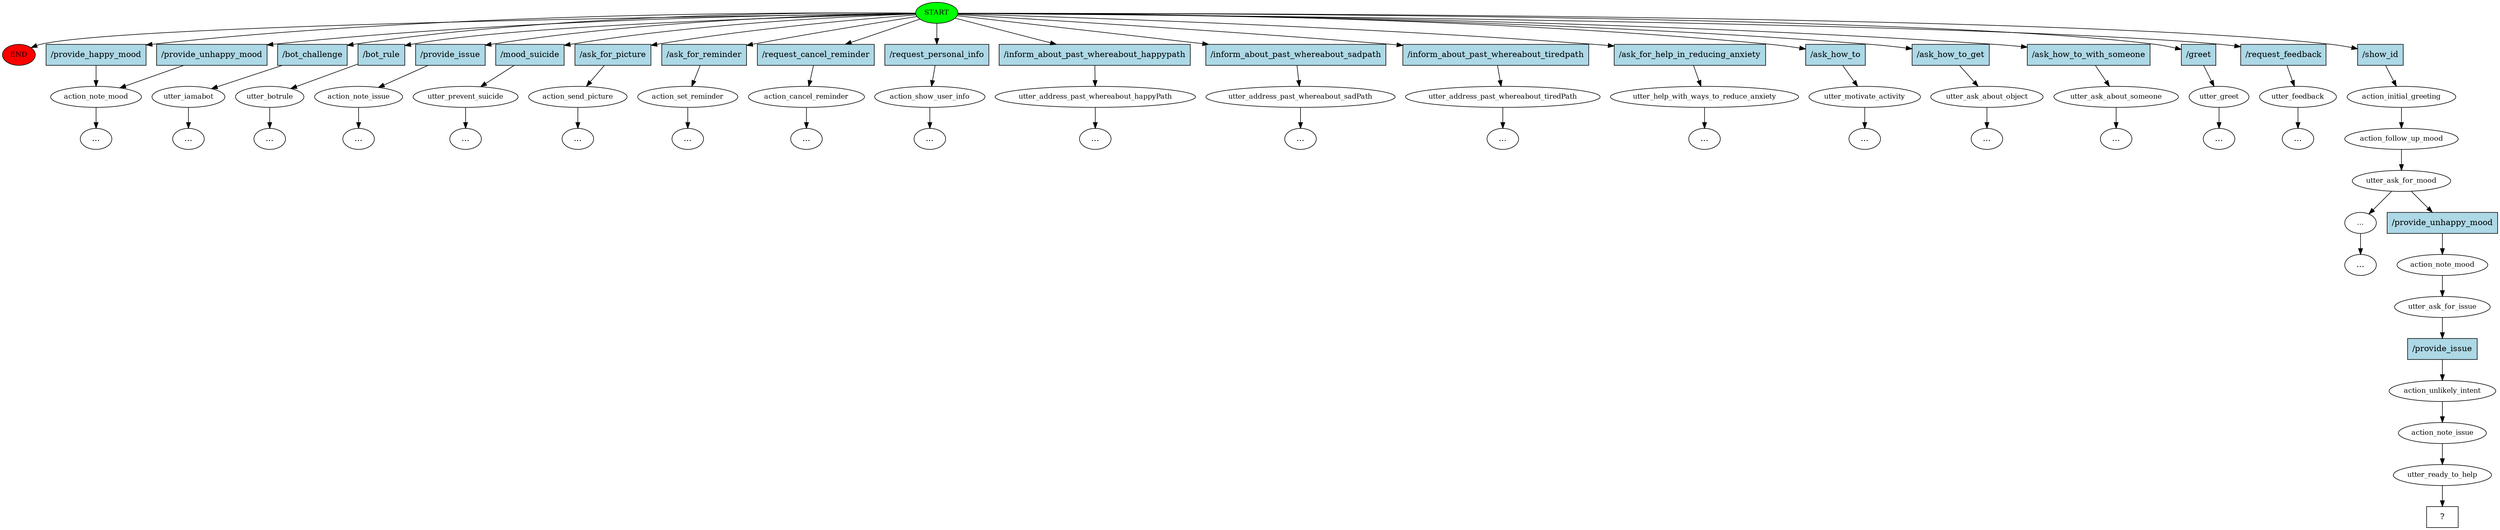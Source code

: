 digraph  {
0 [class="start active", fillcolor=green, fontsize=12, label=START, style=filled];
"-1" [class=end, fillcolor=red, fontsize=12, label=END, style=filled];
1 [class="", fontsize=12, label=action_note_mood];
2 [class="", fontsize=12, label=utter_iamabot];
"-4" [class=ellipsis, label="..."];
3 [class="", fontsize=12, label=utter_botrule];
"-6" [class=ellipsis, label="..."];
5 [class="", fontsize=12, label=action_note_issue];
"-7" [class=ellipsis, label="..."];
"-9" [class=ellipsis, label="..."];
8 [class="", fontsize=12, label=utter_prevent_suicide];
"-11" [class=ellipsis, label="..."];
10 [class="", fontsize=12, label=action_send_picture];
"-14" [class=ellipsis, label="..."];
13 [class="", fontsize=12, label=action_set_reminder];
"-15" [class=ellipsis, label="..."];
14 [class="", fontsize=12, label=action_cancel_reminder];
"-16" [class=ellipsis, label="..."];
15 [class="", fontsize=12, label=action_show_user_info];
"-17" [class=ellipsis, label="..."];
16 [class="", fontsize=12, label=utter_address_past_whereabout_happyPath];
"-18" [class=ellipsis, label="..."];
17 [class="", fontsize=12, label=utter_address_past_whereabout_sadPath];
"-19" [class=ellipsis, label="..."];
18 [class="", fontsize=12, label=utter_address_past_whereabout_tiredPath];
"-20" [class=ellipsis, label="..."];
19 [class="", fontsize=12, label=utter_help_with_ways_to_reduce_anxiety];
20 [class="", fontsize=12, label=utter_motivate_activity];
21 [class="", fontsize=12, label=utter_ask_about_object];
"-23" [class=ellipsis, label="..."];
22 [class="", fontsize=12, label=utter_ask_about_someone];
"-24" [class=ellipsis, label="..."];
"-25" [class=ellipsis, label="..."];
"-26" [class=ellipsis, label="..."];
25 [class="", fontsize=12, label=utter_greet];
"-27" [class=ellipsis, label="..."];
26 [class="", fontsize=12, label=utter_feedback];
"-28" [class=ellipsis, label="..."];
27 [class=active, fontsize=12, label=action_initial_greeting];
28 [class=active, fontsize=12, label=action_follow_up_mood];
29 [class=active, fontsize=12, label=utter_ask_for_mood];
30 [class="", fontsize=12, label="..."];
"-29" [class=ellipsis, label="..."];
34 [class=active, fontsize=12, label=action_note_mood];
35 [class=active, fontsize=12, label=utter_ask_for_issue];
36 [class=active, fontsize=12, label=action_unlikely_intent];
37 [class=active, fontsize=12, label=action_note_issue];
38 [class=active, fontsize=12, label=utter_ready_to_help];
39 [class="intent dashed active", label="  ?  ", shape=rect];
40 [class=intent, fillcolor=lightblue, label="/provide_happy_mood", shape=rect, style=filled];
41 [class=intent, fillcolor=lightblue, label="/provide_unhappy_mood", shape=rect, style=filled];
42 [class=intent, fillcolor=lightblue, label="/bot_challenge", shape=rect, style=filled];
43 [class=intent, fillcolor=lightblue, label="/bot_rule", shape=rect, style=filled];
44 [class=intent, fillcolor=lightblue, label="/provide_issue", shape=rect, style=filled];
45 [class=intent, fillcolor=lightblue, label="/mood_suicide", shape=rect, style=filled];
46 [class=intent, fillcolor=lightblue, label="/ask_for_picture", shape=rect, style=filled];
47 [class=intent, fillcolor=lightblue, label="/ask_for_reminder", shape=rect, style=filled];
48 [class=intent, fillcolor=lightblue, label="/request_cancel_reminder", shape=rect, style=filled];
49 [class=intent, fillcolor=lightblue, label="/request_personal_info", shape=rect, style=filled];
50 [class=intent, fillcolor=lightblue, label="/inform_about_past_whereabout_happypath", shape=rect, style=filled];
51 [class=intent, fillcolor=lightblue, label="/inform_about_past_whereabout_sadpath", shape=rect, style=filled];
52 [class=intent, fillcolor=lightblue, label="/inform_about_past_whereabout_tiredpath", shape=rect, style=filled];
53 [class=intent, fillcolor=lightblue, label="/ask_for_help_in_reducing_anxiety", shape=rect, style=filled];
54 [class=intent, fillcolor=lightblue, label="/ask_how_to", shape=rect, style=filled];
55 [class=intent, fillcolor=lightblue, label="/ask_how_to_get", shape=rect, style=filled];
56 [class=intent, fillcolor=lightblue, label="/ask_how_to_with_someone", shape=rect, style=filled];
57 [class=intent, fillcolor=lightblue, label="/greet", shape=rect, style=filled];
58 [class=intent, fillcolor=lightblue, label="/request_feedback", shape=rect, style=filled];
59 [class="intent active", fillcolor=lightblue, label="/show_id", shape=rect, style=filled];
60 [class="intent active", fillcolor=lightblue, label="/provide_unhappy_mood", shape=rect, style=filled];
61 [class="intent active", fillcolor=lightblue, label="/provide_issue", shape=rect, style=filled];
0 -> "-1"  [class="", key=NONE, label=""];
0 -> 40  [class="", key=0];
0 -> 41  [class="", key=0];
0 -> 42  [class="", key=0];
0 -> 43  [class="", key=0];
0 -> 44  [class="", key=0];
0 -> 45  [class="", key=0];
0 -> 46  [class="", key=0];
0 -> 47  [class="", key=0];
0 -> 48  [class="", key=0];
0 -> 49  [class="", key=0];
0 -> 50  [class="", key=0];
0 -> 51  [class="", key=0];
0 -> 52  [class="", key=0];
0 -> 53  [class="", key=0];
0 -> 54  [class="", key=0];
0 -> 55  [class="", key=0];
0 -> 56  [class="", key=0];
0 -> 57  [class="", key=0];
0 -> 58  [class="", key=0];
0 -> 59  [class=active, key=0];
1 -> "-9"  [class="", key=NONE, label=""];
2 -> "-4"  [class="", key=NONE, label=""];
3 -> "-6"  [class="", key=NONE, label=""];
5 -> "-7"  [class="", key=NONE, label=""];
8 -> "-11"  [class="", key=NONE, label=""];
10 -> "-14"  [class="", key=NONE, label=""];
13 -> "-15"  [class="", key=NONE, label=""];
14 -> "-16"  [class="", key=NONE, label=""];
15 -> "-17"  [class="", key=NONE, label=""];
16 -> "-18"  [class="", key=NONE, label=""];
17 -> "-19"  [class="", key=NONE, label=""];
18 -> "-20"  [class="", key=NONE, label=""];
19 -> "-26"  [class="", key=NONE, label=""];
20 -> "-25"  [class="", key=NONE, label=""];
21 -> "-23"  [class="", key=NONE, label=""];
22 -> "-24"  [class="", key=NONE, label=""];
25 -> "-27"  [class="", key=NONE, label=""];
26 -> "-28"  [class="", key=NONE, label=""];
27 -> 28  [class=active, key=NONE, label=""];
28 -> 29  [class=active, key=NONE, label=""];
29 -> 30  [class="", key=NONE, label=""];
29 -> 60  [class=active, key=0];
30 -> "-29"  [class="", key=NONE, label=""];
34 -> 35  [class=active, key=NONE, label=""];
35 -> 61  [class=active, key=0];
36 -> 37  [class=active, key=NONE, label=""];
37 -> 38  [class=active, key=NONE, label=""];
38 -> 39  [class=active, key=NONE, label=""];
40 -> 1  [class="", key=0];
41 -> 1  [class="", key=0];
42 -> 2  [class="", key=0];
43 -> 3  [class="", key=0];
44 -> 5  [class="", key=0];
45 -> 8  [class="", key=0];
46 -> 10  [class="", key=0];
47 -> 13  [class="", key=0];
48 -> 14  [class="", key=0];
49 -> 15  [class="", key=0];
50 -> 16  [class="", key=0];
51 -> 17  [class="", key=0];
52 -> 18  [class="", key=0];
53 -> 19  [class="", key=0];
54 -> 20  [class="", key=0];
55 -> 21  [class="", key=0];
56 -> 22  [class="", key=0];
57 -> 25  [class="", key=0];
58 -> 26  [class="", key=0];
59 -> 27  [class=active, key=0];
60 -> 34  [class=active, key=0];
61 -> 36  [class=active, key=0];
}
